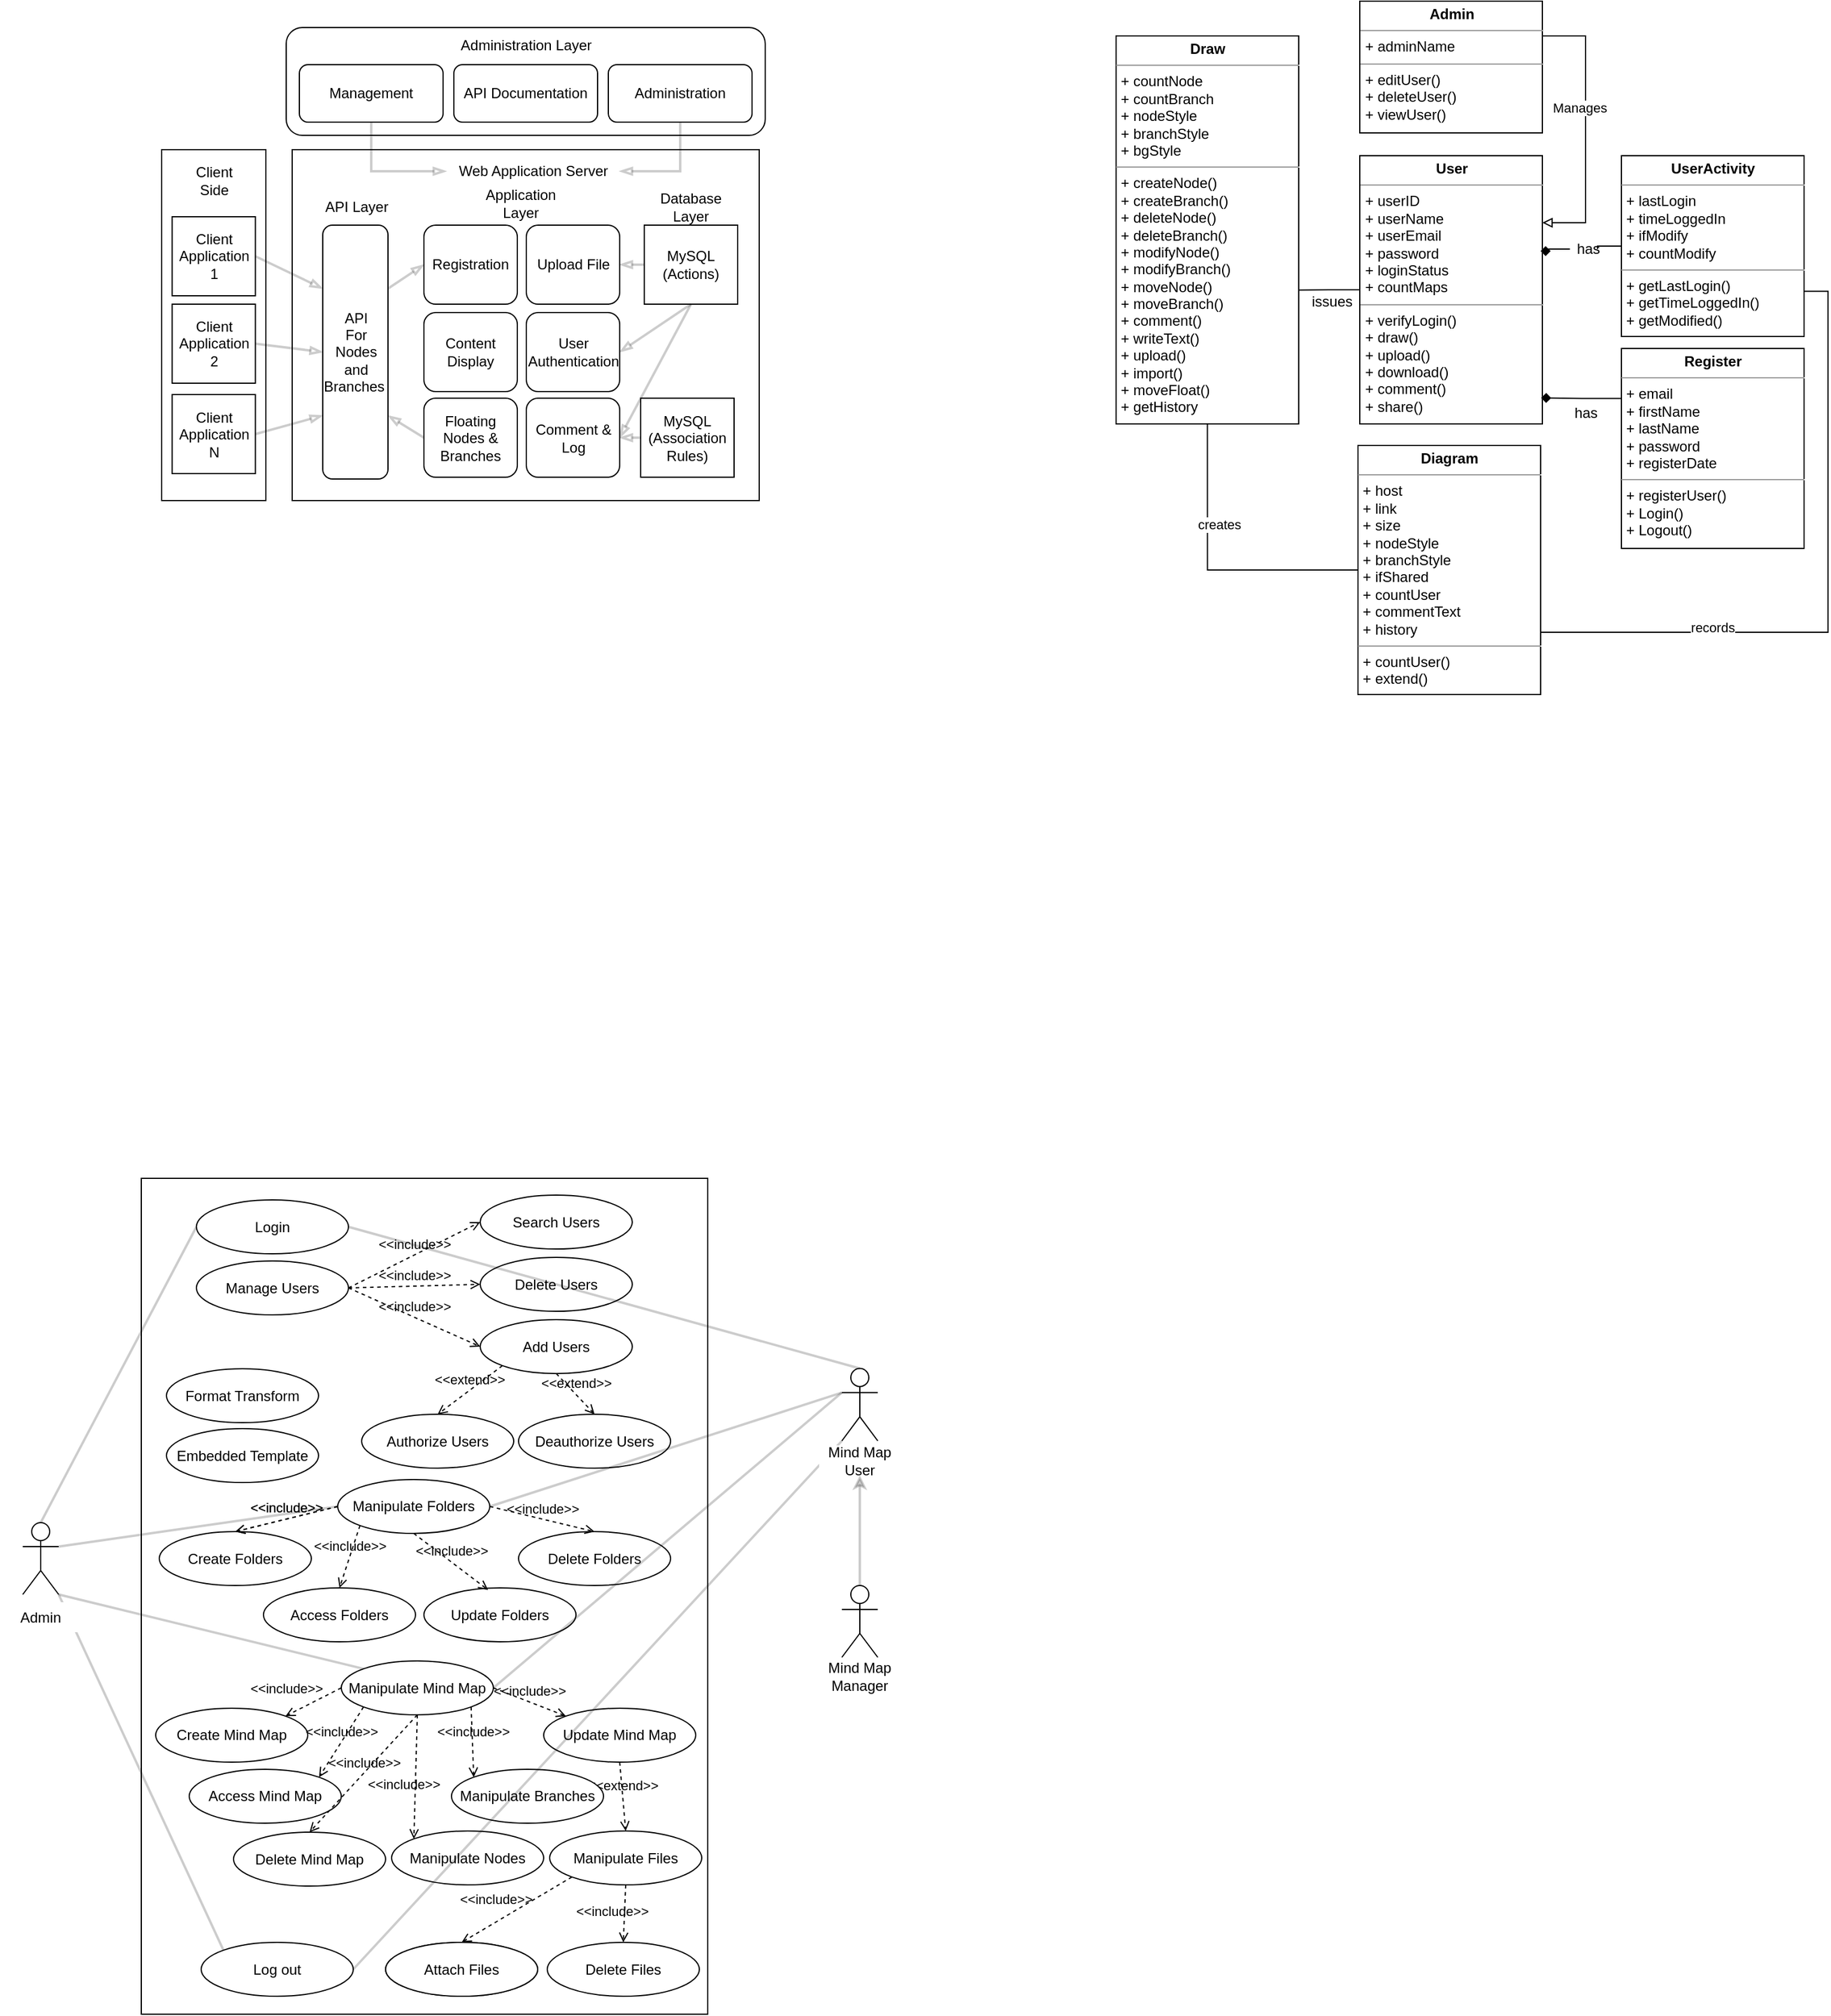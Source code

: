 <mxfile version="17.5.0" type="github"><diagram id="8CRPlhkvrAZ520oBxh4C" name="CSC4001Project"><mxGraphModel dx="5938" dy="1637" grid="0" gridSize="10" guides="1" tooltips="1" connect="1" arrows="1" fold="1" page="1" pageScale="1" pageWidth="850" pageHeight="1100" math="0" shadow="0"><root><mxCell id="0"/><mxCell id="1" parent="0"/><mxCell id="V3cPVhSnnp--JwQB0Sp9-1" value="" style="rounded=0;whiteSpace=wrap;html=1;" parent="1" vertex="1"><mxGeometry x="-4928" y="180" width="473" height="698" as="geometry"/></mxCell><mxCell id="V3cPVhSnnp--JwQB0Sp9-2" value="Actor" style="shape=umlActor;verticalLabelPosition=bottom;verticalAlign=top;html=1;" parent="1" vertex="1"><mxGeometry x="-5027" y="467.5" width="30" height="60" as="geometry"/></mxCell><mxCell id="V3cPVhSnnp--JwQB0Sp9-3" value="&amp;lt;&amp;lt;include&amp;gt;&amp;gt;" style="html=1;verticalAlign=bottom;labelBackgroundColor=none;endArrow=open;endFill=0;dashed=1;rounded=0;entryX=0;entryY=0;entryDx=0;entryDy=0;exitX=1;exitY=0.5;exitDx=0;exitDy=0;" parent="1" source="V3cPVhSnnp--JwQB0Sp9-21" target="V3cPVhSnnp--JwQB0Sp9-26" edge="1"><mxGeometry width="160" relative="1" as="geometry"><mxPoint x="-4634" y="611" as="sourcePoint"/><mxPoint x="-4548" y="611" as="targetPoint"/></mxGeometry></mxCell><mxCell id="V3cPVhSnnp--JwQB0Sp9-4" value="&amp;lt;&amp;lt;extend&amp;gt;&amp;gt;" style="html=1;verticalAlign=bottom;labelBackgroundColor=none;endArrow=open;endFill=0;dashed=1;rounded=0;exitX=0.5;exitY=1;exitDx=0;exitDy=0;entryX=0.5;entryY=0;entryDx=0;entryDy=0;" parent="1" source="V3cPVhSnnp--JwQB0Sp9-26" target="V3cPVhSnnp--JwQB0Sp9-28" edge="1"><mxGeometry width="160" relative="1" as="geometry"><mxPoint x="-4794" y="946" as="sourcePoint"/><mxPoint x="-4634" y="946" as="targetPoint"/></mxGeometry></mxCell><mxCell id="V3cPVhSnnp--JwQB0Sp9-5" value="Actor" style="shape=umlActor;verticalLabelPosition=bottom;verticalAlign=top;html=1;" parent="1" vertex="1"><mxGeometry x="-4343" y="338.75" width="30" height="60.5" as="geometry"/></mxCell><mxCell id="V3cPVhSnnp--JwQB0Sp9-6" value="Login" style="ellipse;whiteSpace=wrap;html=1;" parent="1" vertex="1"><mxGeometry x="-4882" y="198" width="127" height="45" as="geometry"/></mxCell><mxCell id="V3cPVhSnnp--JwQB0Sp9-7" value="Manage Users" style="ellipse;whiteSpace=wrap;html=1;" parent="1" vertex="1"><mxGeometry x="-4882" y="249" width="127" height="45" as="geometry"/></mxCell><mxCell id="V3cPVhSnnp--JwQB0Sp9-8" value="Add Users" style="ellipse;whiteSpace=wrap;html=1;" parent="1" vertex="1"><mxGeometry x="-4645" y="298" width="127" height="45" as="geometry"/></mxCell><mxCell id="V3cPVhSnnp--JwQB0Sp9-9" value="Delete Users" style="ellipse;whiteSpace=wrap;html=1;" parent="1" vertex="1"><mxGeometry x="-4645" y="246" width="127" height="45" as="geometry"/></mxCell><mxCell id="V3cPVhSnnp--JwQB0Sp9-10" value="Search Users" style="ellipse;whiteSpace=wrap;html=1;" parent="1" vertex="1"><mxGeometry x="-4645" y="194" width="127" height="45" as="geometry"/></mxCell><mxCell id="V3cPVhSnnp--JwQB0Sp9-11" value="Manipulate Folders" style="ellipse;whiteSpace=wrap;html=1;" parent="1" vertex="1"><mxGeometry x="-4764" y="431.5" width="127" height="45" as="geometry"/></mxCell><mxCell id="V3cPVhSnnp--JwQB0Sp9-12" value="Create Mind Map" style="ellipse;whiteSpace=wrap;html=1;" parent="1" vertex="1"><mxGeometry x="-4916" y="622.5" width="127" height="45" as="geometry"/></mxCell><mxCell id="V3cPVhSnnp--JwQB0Sp9-13" value="Log out" style="ellipse;whiteSpace=wrap;html=1;" parent="1" vertex="1"><mxGeometry x="-4878" y="818" width="127" height="45" as="geometry"/></mxCell><mxCell id="V3cPVhSnnp--JwQB0Sp9-14" value="Create Folders" style="ellipse;whiteSpace=wrap;html=1;" parent="1" vertex="1"><mxGeometry x="-4913" y="475" width="127" height="45" as="geometry"/></mxCell><mxCell id="V3cPVhSnnp--JwQB0Sp9-15" value="Access Folders" style="ellipse;whiteSpace=wrap;html=1;" parent="1" vertex="1"><mxGeometry x="-4826" y="522" width="127" height="45" as="geometry"/></mxCell><mxCell id="V3cPVhSnnp--JwQB0Sp9-16" value="Update Folders" style="ellipse;whiteSpace=wrap;html=1;" parent="1" vertex="1"><mxGeometry x="-4692" y="522" width="127" height="45" as="geometry"/></mxCell><mxCell id="V3cPVhSnnp--JwQB0Sp9-17" value="Delete Folders" style="ellipse;whiteSpace=wrap;html=1;" parent="1" vertex="1"><mxGeometry x="-4613" y="475" width="127" height="45" as="geometry"/></mxCell><mxCell id="V3cPVhSnnp--JwQB0Sp9-18" value="Authorize Users" style="ellipse;whiteSpace=wrap;html=1;" parent="1" vertex="1"><mxGeometry x="-4744" y="377" width="127" height="45" as="geometry"/></mxCell><mxCell id="V3cPVhSnnp--JwQB0Sp9-19" value="Deauthorize Users" style="ellipse;whiteSpace=wrap;html=1;" parent="1" vertex="1"><mxGeometry x="-4613" y="377" width="127" height="45" as="geometry"/></mxCell><mxCell id="V3cPVhSnnp--JwQB0Sp9-20" value="Format Transform" style="ellipse;whiteSpace=wrap;html=1;" parent="1" vertex="1"><mxGeometry x="-4907" y="339" width="127" height="45" as="geometry"/></mxCell><mxCell id="V3cPVhSnnp--JwQB0Sp9-21" value="Manipulate Mind Map" style="ellipse;whiteSpace=wrap;html=1;" parent="1" vertex="1"><mxGeometry x="-4761" y="583" width="127" height="45" as="geometry"/></mxCell><mxCell id="V3cPVhSnnp--JwQB0Sp9-22" value="Access Mind Map" style="ellipse;whiteSpace=wrap;html=1;" parent="1" vertex="1"><mxGeometry x="-4888" y="673.5" width="127" height="45" as="geometry"/></mxCell><mxCell id="V3cPVhSnnp--JwQB0Sp9-23" value="Delete Mind Map" style="ellipse;whiteSpace=wrap;html=1;" parent="1" vertex="1"><mxGeometry x="-4851" y="726" width="127" height="45" as="geometry"/></mxCell><mxCell id="V3cPVhSnnp--JwQB0Sp9-24" value="Manipulate Nodes" style="ellipse;whiteSpace=wrap;html=1;" parent="1" vertex="1"><mxGeometry x="-4719" y="725" width="127" height="45" as="geometry"/></mxCell><mxCell id="V3cPVhSnnp--JwQB0Sp9-25" value="Manipulate Branches" style="ellipse;whiteSpace=wrap;html=1;" parent="1" vertex="1"><mxGeometry x="-4669" y="673.5" width="127" height="45" as="geometry"/></mxCell><mxCell id="V3cPVhSnnp--JwQB0Sp9-26" value="Update Mind Map" style="ellipse;whiteSpace=wrap;html=1;" parent="1" vertex="1"><mxGeometry x="-4592" y="622.5" width="127" height="45" as="geometry"/></mxCell><mxCell id="V3cPVhSnnp--JwQB0Sp9-27" value="Log out" style="ellipse;whiteSpace=wrap;html=1;" parent="1" vertex="1"><mxGeometry x="-4724" y="818" width="127" height="45" as="geometry"/></mxCell><mxCell id="V3cPVhSnnp--JwQB0Sp9-28" value="Manipulate Files" style="ellipse;whiteSpace=wrap;html=1;" parent="1" vertex="1"><mxGeometry x="-4587" y="725" width="127" height="45" as="geometry"/></mxCell><mxCell id="V3cPVhSnnp--JwQB0Sp9-29" value="Attach Files" style="ellipse;whiteSpace=wrap;html=1;" parent="1" vertex="1"><mxGeometry x="-4724" y="818" width="127" height="45" as="geometry"/></mxCell><mxCell id="V3cPVhSnnp--JwQB0Sp9-30" value="Delete Files" style="ellipse;whiteSpace=wrap;html=1;" parent="1" vertex="1"><mxGeometry x="-4589" y="818" width="127" height="45" as="geometry"/></mxCell><mxCell id="V3cPVhSnnp--JwQB0Sp9-31" style="edgeStyle=orthogonalEdgeStyle;rounded=0;orthogonalLoop=1;jettySize=auto;html=1;exitX=0.5;exitY=0;exitDx=0;exitDy=0;exitPerimeter=0;entryX=0.5;entryY=1;entryDx=0;entryDy=0;shadow=0;strokeWidth=2;opacity=20;" parent="1" source="V3cPVhSnnp--JwQB0Sp9-32" target="V3cPVhSnnp--JwQB0Sp9-60" edge="1"><mxGeometry relative="1" as="geometry"/></mxCell><mxCell id="V3cPVhSnnp--JwQB0Sp9-32" value="Actor" style="shape=umlActor;verticalLabelPosition=bottom;verticalAlign=top;html=1;" parent="1" vertex="1"><mxGeometry x="-4343" y="520" width="30" height="60" as="geometry"/></mxCell><mxCell id="V3cPVhSnnp--JwQB0Sp9-33" value="&amp;lt;&amp;lt;include&amp;gt;&amp;gt;" style="html=1;verticalAlign=bottom;labelBackgroundColor=none;endArrow=open;endFill=0;dashed=1;rounded=0;exitX=0;exitY=0.5;exitDx=0;exitDy=0;entryX=1;entryY=0;entryDx=0;entryDy=0;" parent="1" source="V3cPVhSnnp--JwQB0Sp9-21" target="V3cPVhSnnp--JwQB0Sp9-12" edge="1"><mxGeometry x="0.742" y="-13" width="160" relative="1" as="geometry"><mxPoint x="-4874" y="796" as="sourcePoint"/><mxPoint x="-4714" y="796" as="targetPoint"/><mxPoint y="1" as="offset"/></mxGeometry></mxCell><mxCell id="V3cPVhSnnp--JwQB0Sp9-34" value="&amp;lt;&amp;lt;include&amp;gt;&amp;gt;" style="html=1;verticalAlign=bottom;labelBackgroundColor=none;endArrow=open;endFill=0;dashed=1;rounded=0;exitX=0;exitY=1;exitDx=0;exitDy=0;entryX=1;entryY=0;entryDx=0;entryDy=0;" parent="1" source="V3cPVhSnnp--JwQB0Sp9-21" target="V3cPVhSnnp--JwQB0Sp9-22" edge="1"><mxGeometry width="160" relative="1" as="geometry"><mxPoint x="-4751" y="615.5" as="sourcePoint"/><mxPoint x="-4796.74" y="639.4" as="targetPoint"/></mxGeometry></mxCell><mxCell id="V3cPVhSnnp--JwQB0Sp9-35" value="&amp;lt;&amp;lt;include&amp;gt;&amp;gt;" style="html=1;verticalAlign=bottom;labelBackgroundColor=none;endArrow=open;endFill=0;dashed=1;rounded=0;exitX=0.5;exitY=1;exitDx=0;exitDy=0;entryX=0.5;entryY=0;entryDx=0;entryDy=0;" parent="1" source="V3cPVhSnnp--JwQB0Sp9-21" target="V3cPVhSnnp--JwQB0Sp9-23" edge="1"><mxGeometry width="160" relative="1" as="geometry"><mxPoint x="-4733.26" y="631.1" as="sourcePoint"/><mxPoint x="-4768.74" y="690.4" as="targetPoint"/></mxGeometry></mxCell><mxCell id="V3cPVhSnnp--JwQB0Sp9-36" value="&amp;lt;&amp;lt;include&amp;gt;&amp;gt;" style="html=1;verticalAlign=bottom;labelBackgroundColor=none;endArrow=open;endFill=0;dashed=1;rounded=0;exitX=0.5;exitY=1;exitDx=0;exitDy=0;entryX=0;entryY=0;entryDx=0;entryDy=0;" parent="1" source="V3cPVhSnnp--JwQB0Sp9-21" target="V3cPVhSnnp--JwQB0Sp9-24" edge="1"><mxGeometry x="0.278" y="-10" width="160" relative="1" as="geometry"><mxPoint x="-4687.5" y="638" as="sourcePoint"/><mxPoint x="-4777.5" y="736" as="targetPoint"/><mxPoint y="1" as="offset"/></mxGeometry></mxCell><mxCell id="V3cPVhSnnp--JwQB0Sp9-37" value="&amp;lt;&amp;lt;include&amp;gt;&amp;gt;" style="html=1;verticalAlign=bottom;labelBackgroundColor=none;endArrow=open;endFill=0;dashed=1;rounded=0;exitX=1;exitY=1;exitDx=0;exitDy=0;entryX=0;entryY=0;entryDx=0;entryDy=0;" parent="1" source="V3cPVhSnnp--JwQB0Sp9-21" target="V3cPVhSnnp--JwQB0Sp9-25" edge="1"><mxGeometry width="160" relative="1" as="geometry"><mxPoint x="-4687.5" y="638" as="sourcePoint"/><mxPoint x="-4691.26" y="741.9" as="targetPoint"/></mxGeometry></mxCell><mxCell id="V3cPVhSnnp--JwQB0Sp9-38" value="&amp;lt;&amp;lt;include&amp;gt;&amp;gt;" style="html=1;verticalAlign=bottom;labelBackgroundColor=none;endArrow=open;endFill=0;dashed=1;rounded=0;exitX=0;exitY=1;exitDx=0;exitDy=0;entryX=0.5;entryY=0;entryDx=0;entryDy=0;" parent="1" source="V3cPVhSnnp--JwQB0Sp9-28" target="V3cPVhSnnp--JwQB0Sp9-29" edge="1"><mxGeometry x="0.278" y="-10" width="160" relative="1" as="geometry"><mxPoint x="-4687.5" y="638" as="sourcePoint"/><mxPoint x="-4691.26" y="741.9" as="targetPoint"/><mxPoint y="1" as="offset"/></mxGeometry></mxCell><mxCell id="V3cPVhSnnp--JwQB0Sp9-39" value="&amp;lt;&amp;lt;include&amp;gt;&amp;gt;" style="html=1;verticalAlign=bottom;labelBackgroundColor=none;endArrow=open;endFill=0;dashed=1;rounded=0;exitX=0.5;exitY=1;exitDx=0;exitDy=0;entryX=0.5;entryY=0;entryDx=0;entryDy=0;" parent="1" source="V3cPVhSnnp--JwQB0Sp9-28" target="V3cPVhSnnp--JwQB0Sp9-30" edge="1"><mxGeometry x="0.278" y="-10" width="160" relative="1" as="geometry"><mxPoint x="-4559.26" y="773.1" as="sourcePoint"/><mxPoint x="-4650.5" y="828" as="targetPoint"/><mxPoint y="1" as="offset"/></mxGeometry></mxCell><mxCell id="V3cPVhSnnp--JwQB0Sp9-40" value="&amp;lt;&amp;lt;include&amp;gt;&amp;gt;" style="html=1;verticalAlign=bottom;labelBackgroundColor=none;endArrow=open;endFill=0;dashed=1;rounded=0;exitX=1;exitY=0.5;exitDx=0;exitDy=0;entryX=0;entryY=0.5;entryDx=0;entryDy=0;" parent="1" source="V3cPVhSnnp--JwQB0Sp9-7" target="V3cPVhSnnp--JwQB0Sp9-10" edge="1"><mxGeometry width="160" relative="1" as="geometry"><mxPoint x="-4733.26" y="631.1" as="sourcePoint"/><mxPoint x="-4768.74" y="690.4" as="targetPoint"/></mxGeometry></mxCell><mxCell id="V3cPVhSnnp--JwQB0Sp9-41" value="&amp;lt;&amp;lt;include&amp;gt;&amp;gt;" style="html=1;verticalAlign=bottom;labelBackgroundColor=none;endArrow=open;endFill=0;dashed=1;rounded=0;exitX=1;exitY=0.5;exitDx=0;exitDy=0;entryX=0;entryY=0.5;entryDx=0;entryDy=0;" parent="1" source="V3cPVhSnnp--JwQB0Sp9-7" target="V3cPVhSnnp--JwQB0Sp9-9" edge="1"><mxGeometry width="160" relative="1" as="geometry"><mxPoint x="-4745.0" y="281.5" as="sourcePoint"/><mxPoint x="-4665.0" y="226.5" as="targetPoint"/></mxGeometry></mxCell><mxCell id="V3cPVhSnnp--JwQB0Sp9-42" value="&amp;lt;&amp;lt;include&amp;gt;&amp;gt;" style="html=1;verticalAlign=bottom;labelBackgroundColor=none;endArrow=open;endFill=0;dashed=1;rounded=0;exitX=1;exitY=0.5;exitDx=0;exitDy=0;entryX=0;entryY=0.5;entryDx=0;entryDy=0;" parent="1" source="V3cPVhSnnp--JwQB0Sp9-7" target="V3cPVhSnnp--JwQB0Sp9-8" edge="1"><mxGeometry width="160" relative="1" as="geometry"><mxPoint x="-4745.0" y="281.5" as="sourcePoint"/><mxPoint x="-4665.0" y="278.5" as="targetPoint"/></mxGeometry></mxCell><mxCell id="V3cPVhSnnp--JwQB0Sp9-43" value="Embedded Template" style="ellipse;whiteSpace=wrap;html=1;" parent="1" vertex="1"><mxGeometry x="-4907" y="389" width="127" height="45" as="geometry"/></mxCell><mxCell id="V3cPVhSnnp--JwQB0Sp9-44" value="&amp;lt;&amp;lt;extend&amp;gt;&amp;gt;" style="html=1;verticalAlign=bottom;labelBackgroundColor=none;endArrow=open;endFill=0;dashed=1;rounded=0;exitX=0;exitY=1;exitDx=0;exitDy=0;entryX=0.5;entryY=0;entryDx=0;entryDy=0;" parent="1" source="V3cPVhSnnp--JwQB0Sp9-8" target="V3cPVhSnnp--JwQB0Sp9-18" edge="1"><mxGeometry width="160" relative="1" as="geometry"><mxPoint x="-4518.5" y="677.5" as="sourcePoint"/><mxPoint x="-4513.5" y="735" as="targetPoint"/></mxGeometry></mxCell><mxCell id="V3cPVhSnnp--JwQB0Sp9-45" value="&amp;lt;&amp;lt;extend&amp;gt;&amp;gt;" style="html=1;verticalAlign=bottom;labelBackgroundColor=none;endArrow=open;endFill=0;dashed=1;rounded=0;exitX=0.5;exitY=1;exitDx=0;exitDy=0;entryX=0.5;entryY=0;entryDx=0;entryDy=0;" parent="1" source="V3cPVhSnnp--JwQB0Sp9-8" target="V3cPVhSnnp--JwQB0Sp9-19" edge="1"><mxGeometry width="160" relative="1" as="geometry"><mxPoint x="-4617.26" y="346.1" as="sourcePoint"/><mxPoint x="-4670.5" y="387" as="targetPoint"/></mxGeometry></mxCell><mxCell id="V3cPVhSnnp--JwQB0Sp9-46" value="&amp;lt;&amp;lt;include&amp;gt;&amp;gt;" style="html=1;verticalAlign=bottom;labelBackgroundColor=none;endArrow=open;endFill=0;dashed=1;rounded=0;exitX=0;exitY=0.5;exitDx=0;exitDy=0;entryX=0.5;entryY=0;entryDx=0;entryDy=0;" parent="1" source="V3cPVhSnnp--JwQB0Sp9-11" target="V3cPVhSnnp--JwQB0Sp9-14" edge="1"><mxGeometry width="160" relative="1" as="geometry"><mxPoint x="-4745.0" y="281.5" as="sourcePoint"/><mxPoint x="-4635.0" y="330.5" as="targetPoint"/></mxGeometry></mxCell><mxCell id="V3cPVhSnnp--JwQB0Sp9-47" value="&amp;lt;&amp;lt;include&amp;gt;&amp;gt;" style="html=1;verticalAlign=bottom;labelBackgroundColor=none;endArrow=open;endFill=0;dashed=1;rounded=0;exitX=0;exitY=0.5;exitDx=0;exitDy=0;entryX=0.5;entryY=0;entryDx=0;entryDy=0;" parent="1" edge="1"><mxGeometry width="160" relative="1" as="geometry"><mxPoint x="-4764.0" y="454" as="sourcePoint"/><mxPoint x="-4849.5" y="475.0" as="targetPoint"/></mxGeometry></mxCell><mxCell id="V3cPVhSnnp--JwQB0Sp9-48" value="&amp;lt;&amp;lt;include&amp;gt;&amp;gt;" style="html=1;verticalAlign=bottom;labelBackgroundColor=none;endArrow=open;endFill=0;dashed=1;rounded=0;exitX=0;exitY=1;exitDx=0;exitDy=0;entryX=0.5;entryY=0;entryDx=0;entryDy=0;" parent="1" source="V3cPVhSnnp--JwQB0Sp9-11" target="V3cPVhSnnp--JwQB0Sp9-15" edge="1"><mxGeometry width="160" relative="1" as="geometry"><mxPoint x="-4754.0" y="464" as="sourcePoint"/><mxPoint x="-4839.5" y="485.0" as="targetPoint"/></mxGeometry></mxCell><mxCell id="V3cPVhSnnp--JwQB0Sp9-49" value="&amp;lt;&amp;lt;include&amp;gt;&amp;gt;" style="html=1;verticalAlign=bottom;labelBackgroundColor=none;endArrow=open;endFill=0;dashed=1;rounded=0;exitX=0.5;exitY=1;exitDx=0;exitDy=0;entryX=0.422;entryY=0.038;entryDx=0;entryDy=0;entryPerimeter=0;" parent="1" source="V3cPVhSnnp--JwQB0Sp9-11" target="V3cPVhSnnp--JwQB0Sp9-16" edge="1"><mxGeometry width="160" relative="1" as="geometry"><mxPoint x="-4736.26" y="479.6" as="sourcePoint"/><mxPoint x="-4752.5" y="532" as="targetPoint"/></mxGeometry></mxCell><mxCell id="V3cPVhSnnp--JwQB0Sp9-50" value="&amp;lt;&amp;lt;include&amp;gt;&amp;gt;" style="html=1;verticalAlign=bottom;labelBackgroundColor=none;endArrow=open;endFill=0;dashed=1;rounded=0;exitX=1;exitY=0.5;exitDx=0;exitDy=0;entryX=0.5;entryY=0;entryDx=0;entryDy=0;" parent="1" source="V3cPVhSnnp--JwQB0Sp9-11" target="V3cPVhSnnp--JwQB0Sp9-17" edge="1"><mxGeometry width="160" relative="1" as="geometry"><mxPoint x="-4690.5" y="486.5" as="sourcePoint"/><mxPoint x="-4628.406" y="533.71" as="targetPoint"/></mxGeometry></mxCell><mxCell id="V3cPVhSnnp--JwQB0Sp9-51" value="" style="endArrow=none;html=1;rounded=0;exitX=0.5;exitY=0;exitDx=0;exitDy=0;exitPerimeter=0;entryX=0;entryY=0.5;entryDx=0;entryDy=0;shadow=0;strokeWidth=2;textOpacity=50;opacity=20;" parent="1" source="V3cPVhSnnp--JwQB0Sp9-2" target="V3cPVhSnnp--JwQB0Sp9-6" edge="1"><mxGeometry width="50" height="50" relative="1" as="geometry"><mxPoint x="-5020" y="419" as="sourcePoint"/><mxPoint x="-4970" y="369" as="targetPoint"/></mxGeometry></mxCell><mxCell id="V3cPVhSnnp--JwQB0Sp9-52" value="" style="endArrow=none;html=1;rounded=0;exitX=1;exitY=0.333;exitDx=0;exitDy=0;exitPerimeter=0;entryX=0;entryY=0.5;entryDx=0;entryDy=0;shadow=0;strokeWidth=2;textOpacity=50;opacity=20;" parent="1" source="V3cPVhSnnp--JwQB0Sp9-2" target="V3cPVhSnnp--JwQB0Sp9-11" edge="1"><mxGeometry width="50" height="50" relative="1" as="geometry"><mxPoint x="-4992" y="477.5" as="sourcePoint"/><mxPoint x="-4872.0" y="230.5" as="targetPoint"/></mxGeometry></mxCell><mxCell id="V3cPVhSnnp--JwQB0Sp9-53" value="" style="endArrow=none;html=1;rounded=0;exitX=1;exitY=1;exitDx=0;exitDy=0;exitPerimeter=0;entryX=0;entryY=0;entryDx=0;entryDy=0;shadow=0;strokeWidth=2;textOpacity=50;opacity=20;" parent="1" source="V3cPVhSnnp--JwQB0Sp9-2" target="V3cPVhSnnp--JwQB0Sp9-21" edge="1"><mxGeometry width="50" height="50" relative="1" as="geometry"><mxPoint x="-4977" y="497.5" as="sourcePoint"/><mxPoint x="-4754.0" y="464" as="targetPoint"/></mxGeometry></mxCell><mxCell id="V3cPVhSnnp--JwQB0Sp9-54" value="" style="endArrow=none;html=1;rounded=0;exitX=1;exitY=1;exitDx=0;exitDy=0;exitPerimeter=0;entryX=0;entryY=0;entryDx=0;entryDy=0;shadow=0;strokeWidth=2;textOpacity=50;opacity=20;" parent="1" source="V3cPVhSnnp--JwQB0Sp9-2" target="V3cPVhSnnp--JwQB0Sp9-13" edge="1"><mxGeometry width="50" height="50" relative="1" as="geometry"><mxPoint x="-4977" y="537.5" as="sourcePoint"/><mxPoint x="-4733.26" y="599.9" as="targetPoint"/></mxGeometry></mxCell><mxCell id="V3cPVhSnnp--JwQB0Sp9-55" value="" style="endArrow=none;html=1;rounded=0;exitX=1;exitY=0.5;exitDx=0;exitDy=0;entryX=0;entryY=1;entryDx=0;entryDy=0;shadow=0;strokeWidth=2;textOpacity=50;opacity=20;entryPerimeter=0;" parent="1" source="V3cPVhSnnp--JwQB0Sp9-13" target="V3cPVhSnnp--JwQB0Sp9-5" edge="1"><mxGeometry width="50" height="50" relative="1" as="geometry"><mxPoint x="-4977" y="497.5" as="sourcePoint"/><mxPoint x="-4754.0" y="464" as="targetPoint"/></mxGeometry></mxCell><mxCell id="V3cPVhSnnp--JwQB0Sp9-56" value="" style="endArrow=none;html=1;rounded=0;exitX=1;exitY=0.5;exitDx=0;exitDy=0;entryX=0.5;entryY=0;entryDx=0;entryDy=0;shadow=0;strokeWidth=2;textOpacity=50;opacity=20;entryPerimeter=0;" parent="1" source="V3cPVhSnnp--JwQB0Sp9-6" target="V3cPVhSnnp--JwQB0Sp9-5" edge="1"><mxGeometry width="50" height="50" relative="1" as="geometry"><mxPoint x="-4992" y="477.5" as="sourcePoint"/><mxPoint x="-4872.0" y="230.5" as="targetPoint"/></mxGeometry></mxCell><mxCell id="V3cPVhSnnp--JwQB0Sp9-57" value="" style="endArrow=none;html=1;rounded=0;exitX=0;exitY=0.333;exitDx=0;exitDy=0;exitPerimeter=0;entryX=1;entryY=0.5;entryDx=0;entryDy=0;shadow=0;strokeWidth=2;textOpacity=50;opacity=20;" parent="1" source="V3cPVhSnnp--JwQB0Sp9-5" target="V3cPVhSnnp--JwQB0Sp9-11" edge="1"><mxGeometry width="50" height="50" relative="1" as="geometry"><mxPoint x="-4977" y="497.5" as="sourcePoint"/><mxPoint x="-4754.0" y="464" as="targetPoint"/></mxGeometry></mxCell><mxCell id="V3cPVhSnnp--JwQB0Sp9-58" value="" style="endArrow=none;html=1;rounded=0;exitX=0;exitY=0.333;exitDx=0;exitDy=0;exitPerimeter=0;entryX=1;entryY=0.5;entryDx=0;entryDy=0;shadow=0;strokeWidth=2;textOpacity=50;opacity=20;" parent="1" source="V3cPVhSnnp--JwQB0Sp9-5" target="V3cPVhSnnp--JwQB0Sp9-21" edge="1"><mxGeometry width="50" height="50" relative="1" as="geometry"><mxPoint x="-4348" y="373.667" as="sourcePoint"/><mxPoint x="-4627.0" y="464" as="targetPoint"/></mxGeometry></mxCell><mxCell id="V3cPVhSnnp--JwQB0Sp9-59" value="Mind Map Manager" style="rounded=0;whiteSpace=wrap;html=1;strokeColor=none;" parent="1" vertex="1"><mxGeometry x="-4362" y="583" width="68" height="25" as="geometry"/></mxCell><mxCell id="V3cPVhSnnp--JwQB0Sp9-60" value="Mind Map User" style="rounded=0;whiteSpace=wrap;html=1;strokeColor=none;" parent="1" vertex="1"><mxGeometry x="-4362" y="403" width="68" height="25" as="geometry"/></mxCell><mxCell id="V3cPVhSnnp--JwQB0Sp9-61" value="Admin" style="rounded=0;whiteSpace=wrap;html=1;strokeColor=none;" parent="1" vertex="1"><mxGeometry x="-5046" y="534" width="68" height="25" as="geometry"/></mxCell><mxCell id="d1NOQ1Tx7TnRLePkJNtO-1" value="" style="rounded=0;whiteSpace=wrap;html=1;" parent="1" vertex="1"><mxGeometry x="-4802" y="-679" width="390" height="293" as="geometry"/></mxCell><mxCell id="d1NOQ1Tx7TnRLePkJNtO-2" value="" style="rounded=1;whiteSpace=wrap;html=1;" parent="1" vertex="1"><mxGeometry x="-4807" y="-781" width="400" height="90" as="geometry"/></mxCell><mxCell id="d1NOQ1Tx7TnRLePkJNtO-3" style="edgeStyle=orthogonalEdgeStyle;rounded=0;orthogonalLoop=1;jettySize=auto;html=1;exitX=0.5;exitY=1;exitDx=0;exitDy=0;entryX=0;entryY=0.5;entryDx=0;entryDy=0;shadow=0;endArrow=blockThin;endFill=0;strokeWidth=2;opacity=20;" parent="1" source="d1NOQ1Tx7TnRLePkJNtO-4" target="d1NOQ1Tx7TnRLePkJNtO-9" edge="1"><mxGeometry relative="1" as="geometry"/></mxCell><mxCell id="d1NOQ1Tx7TnRLePkJNtO-4" value="Management" style="rounded=1;whiteSpace=wrap;html=1;" parent="1" vertex="1"><mxGeometry x="-4796" y="-750" width="120" height="48" as="geometry"/></mxCell><mxCell id="d1NOQ1Tx7TnRLePkJNtO-5" value="API Documentation" style="rounded=1;whiteSpace=wrap;html=1;" parent="1" vertex="1"><mxGeometry x="-4667" y="-750" width="120" height="48" as="geometry"/></mxCell><mxCell id="d1NOQ1Tx7TnRLePkJNtO-6" style="edgeStyle=orthogonalEdgeStyle;rounded=0;orthogonalLoop=1;jettySize=auto;html=1;exitX=0.5;exitY=1;exitDx=0;exitDy=0;entryX=1;entryY=0.5;entryDx=0;entryDy=0;shadow=0;endArrow=blockThin;endFill=0;strokeWidth=2;opacity=20;" parent="1" source="d1NOQ1Tx7TnRLePkJNtO-7" target="d1NOQ1Tx7TnRLePkJNtO-9" edge="1"><mxGeometry relative="1" as="geometry"/></mxCell><mxCell id="d1NOQ1Tx7TnRLePkJNtO-7" value="Administration" style="rounded=1;whiteSpace=wrap;html=1;" parent="1" vertex="1"><mxGeometry x="-4538" y="-750" width="120" height="48" as="geometry"/></mxCell><mxCell id="d1NOQ1Tx7TnRLePkJNtO-8" value="Administration Layer" style="text;html=1;strokeColor=none;fillColor=none;align=center;verticalAlign=middle;whiteSpace=wrap;rounded=0;" parent="1" vertex="1"><mxGeometry x="-4679.5" y="-781" width="145" height="30" as="geometry"/></mxCell><mxCell id="d1NOQ1Tx7TnRLePkJNtO-9" value="Web Application Server" style="text;html=1;strokeColor=none;fillColor=none;align=center;verticalAlign=middle;whiteSpace=wrap;rounded=0;" parent="1" vertex="1"><mxGeometry x="-4673.5" y="-676" width="145" height="30" as="geometry"/></mxCell><mxCell id="d1NOQ1Tx7TnRLePkJNtO-10" value="API Layer" style="text;html=1;strokeColor=none;fillColor=none;align=center;verticalAlign=middle;whiteSpace=wrap;rounded=0;" parent="1" vertex="1"><mxGeometry x="-4778" y="-646" width="60" height="30" as="geometry"/></mxCell><mxCell id="d1NOQ1Tx7TnRLePkJNtO-11" value="API&lt;br&gt;For&lt;br&gt;Nodes&lt;br&gt;and&lt;br&gt;Branches&amp;nbsp;" style="rounded=1;whiteSpace=wrap;html=1;" parent="1" vertex="1"><mxGeometry x="-4776.5" y="-616" width="54.5" height="212" as="geometry"/></mxCell><mxCell id="d1NOQ1Tx7TnRLePkJNtO-12" value="Application Layer" style="text;html=1;strokeColor=none;fillColor=none;align=center;verticalAlign=middle;whiteSpace=wrap;rounded=0;" parent="1" vertex="1"><mxGeometry x="-4641" y="-649" width="60" height="30" as="geometry"/></mxCell><mxCell id="d1NOQ1Tx7TnRLePkJNtO-13" value="Registration" style="rounded=1;whiteSpace=wrap;html=1;" parent="1" vertex="1"><mxGeometry x="-4692" y="-616" width="78" height="66" as="geometry"/></mxCell><mxCell id="d1NOQ1Tx7TnRLePkJNtO-14" value="Upload File" style="rounded=1;whiteSpace=wrap;html=1;" parent="1" vertex="1"><mxGeometry x="-4606.5" y="-616" width="78" height="66" as="geometry"/></mxCell><mxCell id="d1NOQ1Tx7TnRLePkJNtO-15" value="Database Layer" style="text;html=1;strokeColor=none;fillColor=none;align=center;verticalAlign=middle;whiteSpace=wrap;rounded=0;" parent="1" vertex="1"><mxGeometry x="-4499" y="-646" width="60" height="30" as="geometry"/></mxCell><mxCell id="d1NOQ1Tx7TnRLePkJNtO-16" style="edgeStyle=orthogonalEdgeStyle;rounded=0;orthogonalLoop=1;jettySize=auto;html=1;exitX=0;exitY=0.5;exitDx=0;exitDy=0;entryX=1;entryY=0.5;entryDx=0;entryDy=0;shadow=0;endArrow=blockThin;endFill=0;strokeWidth=2;opacity=20;" parent="1" source="d1NOQ1Tx7TnRLePkJNtO-17" target="d1NOQ1Tx7TnRLePkJNtO-14" edge="1"><mxGeometry relative="1" as="geometry"/></mxCell><mxCell id="d1NOQ1Tx7TnRLePkJNtO-17" value="MySQL&lt;br&gt;(Actions)" style="rounded=0;whiteSpace=wrap;html=1;gradientColor=none;" parent="1" vertex="1"><mxGeometry x="-4508" y="-616" width="78" height="66" as="geometry"/></mxCell><mxCell id="d1NOQ1Tx7TnRLePkJNtO-18" style="edgeStyle=orthogonalEdgeStyle;rounded=0;orthogonalLoop=1;jettySize=auto;html=1;exitX=0;exitY=0.5;exitDx=0;exitDy=0;entryX=1;entryY=0.5;entryDx=0;entryDy=0;shadow=0;endArrow=blockThin;endFill=0;strokeWidth=2;opacity=20;" parent="1" source="d1NOQ1Tx7TnRLePkJNtO-19" target="d1NOQ1Tx7TnRLePkJNtO-23" edge="1"><mxGeometry relative="1" as="geometry"/></mxCell><mxCell id="d1NOQ1Tx7TnRLePkJNtO-19" value="MySQL&lt;br&gt;(Association&lt;br&gt;Rules)" style="rounded=0;whiteSpace=wrap;html=1;" parent="1" vertex="1"><mxGeometry x="-4511" y="-471.5" width="78" height="66" as="geometry"/></mxCell><mxCell id="d1NOQ1Tx7TnRLePkJNtO-20" value="Content Display" style="rounded=1;whiteSpace=wrap;html=1;" parent="1" vertex="1"><mxGeometry x="-4692" y="-543" width="78" height="66" as="geometry"/></mxCell><mxCell id="d1NOQ1Tx7TnRLePkJNtO-21" value="User Authentication" style="rounded=1;whiteSpace=wrap;html=1;" parent="1" vertex="1"><mxGeometry x="-4606.5" y="-543" width="78" height="66" as="geometry"/></mxCell><mxCell id="d1NOQ1Tx7TnRLePkJNtO-22" value="Floating&lt;br&gt;Nodes &amp;amp;&lt;br&gt;Branches" style="rounded=1;whiteSpace=wrap;html=1;" parent="1" vertex="1"><mxGeometry x="-4692" y="-471.5" width="78" height="66" as="geometry"/></mxCell><mxCell id="d1NOQ1Tx7TnRLePkJNtO-23" value="Comment &amp;amp;&lt;br&gt;Log" style="rounded=1;whiteSpace=wrap;html=1;" parent="1" vertex="1"><mxGeometry x="-4606.5" y="-471.5" width="78" height="66" as="geometry"/></mxCell><mxCell id="d1NOQ1Tx7TnRLePkJNtO-24" value="" style="rounded=0;whiteSpace=wrap;html=1;gradientColor=none;" parent="1" vertex="1"><mxGeometry x="-4911" y="-679" width="87" height="293" as="geometry"/></mxCell><mxCell id="d1NOQ1Tx7TnRLePkJNtO-25" value="Client&lt;br&gt;Side" style="text;html=1;strokeColor=none;fillColor=none;align=center;verticalAlign=middle;whiteSpace=wrap;rounded=0;" parent="1" vertex="1"><mxGeometry x="-4897.5" y="-668" width="60" height="30" as="geometry"/></mxCell><mxCell id="d1NOQ1Tx7TnRLePkJNtO-26" value="Client&lt;br&gt;Application 1" style="rounded=0;whiteSpace=wrap;html=1;gradientColor=none;" parent="1" vertex="1"><mxGeometry x="-4902.25" y="-623" width="69.5" height="66" as="geometry"/></mxCell><mxCell id="d1NOQ1Tx7TnRLePkJNtO-27" value="Client&lt;br&gt;Application 2" style="rounded=0;whiteSpace=wrap;html=1;gradientColor=none;" parent="1" vertex="1"><mxGeometry x="-4902.25" y="-550" width="69.5" height="66" as="geometry"/></mxCell><mxCell id="d1NOQ1Tx7TnRLePkJNtO-28" value="Client&lt;br&gt;Application N" style="rounded=0;whiteSpace=wrap;html=1;gradientColor=none;" parent="1" vertex="1"><mxGeometry x="-4902.25" y="-474.5" width="69.5" height="66" as="geometry"/></mxCell><mxCell id="d1NOQ1Tx7TnRLePkJNtO-29" value="" style="endArrow=blockThin;html=1;rounded=0;shadow=0;strokeWidth=2;opacity=20;entryX=1;entryY=0.5;entryDx=0;entryDy=0;exitX=0.5;exitY=1;exitDx=0;exitDy=0;endFill=0;" parent="1" source="d1NOQ1Tx7TnRLePkJNtO-17" target="d1NOQ1Tx7TnRLePkJNtO-21" edge="1"><mxGeometry width="50" height="50" relative="1" as="geometry"><mxPoint x="-4790" y="-364" as="sourcePoint"/><mxPoint x="-4740" y="-414" as="targetPoint"/></mxGeometry></mxCell><mxCell id="d1NOQ1Tx7TnRLePkJNtO-30" value="" style="endArrow=blockThin;html=1;rounded=0;shadow=0;strokeWidth=2;opacity=20;entryX=1;entryY=0.5;entryDx=0;entryDy=0;exitX=0.5;exitY=1;exitDx=0;exitDy=0;endFill=0;" parent="1" source="d1NOQ1Tx7TnRLePkJNtO-17" target="d1NOQ1Tx7TnRLePkJNtO-23" edge="1"><mxGeometry width="50" height="50" relative="1" as="geometry"><mxPoint x="-4459" y="-540" as="sourcePoint"/><mxPoint x="-4518.5" y="-500" as="targetPoint"/></mxGeometry></mxCell><mxCell id="d1NOQ1Tx7TnRLePkJNtO-31" value="" style="endArrow=blockThin;html=1;rounded=0;shadow=0;strokeWidth=2;opacity=20;entryX=0;entryY=0.5;entryDx=0;entryDy=0;exitX=1;exitY=0.25;exitDx=0;exitDy=0;endFill=0;" parent="1" source="d1NOQ1Tx7TnRLePkJNtO-11" target="d1NOQ1Tx7TnRLePkJNtO-13" edge="1"><mxGeometry width="50" height="50" relative="1" as="geometry"><mxPoint x="-4449" y="-530" as="sourcePoint"/><mxPoint x="-4508.5" y="-490" as="targetPoint"/></mxGeometry></mxCell><mxCell id="d1NOQ1Tx7TnRLePkJNtO-32" value="" style="endArrow=blockThin;html=1;rounded=0;shadow=0;strokeWidth=2;opacity=20;entryX=1;entryY=0.75;entryDx=0;entryDy=0;exitX=0;exitY=0.5;exitDx=0;exitDy=0;endFill=0;" parent="1" source="d1NOQ1Tx7TnRLePkJNtO-22" target="d1NOQ1Tx7TnRLePkJNtO-11" edge="1"><mxGeometry width="50" height="50" relative="1" as="geometry"><mxPoint x="-4439" y="-520" as="sourcePoint"/><mxPoint x="-4498.5" y="-480" as="targetPoint"/></mxGeometry></mxCell><mxCell id="d1NOQ1Tx7TnRLePkJNtO-33" value="" style="endArrow=blockThin;html=1;rounded=0;shadow=0;strokeWidth=2;opacity=20;entryX=0;entryY=0.25;entryDx=0;entryDy=0;exitX=1;exitY=0.5;exitDx=0;exitDy=0;endFill=0;" parent="1" source="d1NOQ1Tx7TnRLePkJNtO-26" target="d1NOQ1Tx7TnRLePkJNtO-11" edge="1"><mxGeometry width="50" height="50" relative="1" as="geometry"><mxPoint x="-4429" y="-510" as="sourcePoint"/><mxPoint x="-4488.5" y="-470" as="targetPoint"/></mxGeometry></mxCell><mxCell id="d1NOQ1Tx7TnRLePkJNtO-34" value="" style="endArrow=blockThin;html=1;rounded=0;shadow=0;strokeWidth=2;opacity=20;entryX=0;entryY=0.5;entryDx=0;entryDy=0;exitX=1;exitY=0.5;exitDx=0;exitDy=0;endFill=0;" parent="1" source="d1NOQ1Tx7TnRLePkJNtO-27" target="d1NOQ1Tx7TnRLePkJNtO-11" edge="1"><mxGeometry width="50" height="50" relative="1" as="geometry"><mxPoint x="-4822.75" y="-580" as="sourcePoint"/><mxPoint x="-4766.5" y="-553.0" as="targetPoint"/></mxGeometry></mxCell><mxCell id="d1NOQ1Tx7TnRLePkJNtO-35" value="" style="endArrow=blockThin;html=1;rounded=0;shadow=0;strokeWidth=2;opacity=20;entryX=0;entryY=0.75;entryDx=0;entryDy=0;exitX=1;exitY=0.5;exitDx=0;exitDy=0;endFill=0;" parent="1" source="d1NOQ1Tx7TnRLePkJNtO-28" target="d1NOQ1Tx7TnRLePkJNtO-11" edge="1"><mxGeometry width="50" height="50" relative="1" as="geometry"><mxPoint x="-4812.75" y="-570" as="sourcePoint"/><mxPoint x="-4756.5" y="-543.0" as="targetPoint"/></mxGeometry></mxCell><mxCell id="J1zAKjpW3YgSJhf_qmB--1" style="edgeStyle=orthogonalEdgeStyle;rounded=0;orthogonalLoop=1;jettySize=auto;html=1;exitX=0;exitY=0.5;exitDx=0;exitDy=0;entryX=0.99;entryY=0.655;entryDx=0;entryDy=0;entryPerimeter=0;shadow=0;endArrow=none;endFill=0;strokeWidth=1;" parent="1" source="J1zAKjpW3YgSJhf_qmB--2" target="J1zAKjpW3YgSJhf_qmB--14" edge="1"><mxGeometry relative="1" as="geometry"/></mxCell><mxCell id="J1zAKjpW3YgSJhf_qmB--2" value="&lt;p style=&quot;margin: 0px ; margin-top: 4px ; text-align: center&quot;&gt;&lt;b&gt;User&lt;/b&gt;&lt;/p&gt;&lt;hr size=&quot;1&quot;&gt;&lt;p style=&quot;margin: 0px ; margin-left: 4px&quot;&gt;+ userID&lt;/p&gt;&lt;p style=&quot;margin: 0px ; margin-left: 4px&quot;&gt;+ userName&lt;/p&gt;&lt;p style=&quot;margin: 0px ; margin-left: 4px&quot;&gt;+ userEmail&lt;/p&gt;&lt;p style=&quot;margin: 0px ; margin-left: 4px&quot;&gt;+ password&lt;/p&gt;&lt;p style=&quot;margin: 0px ; margin-left: 4px&quot;&gt;+ loginStatus&lt;/p&gt;&lt;p style=&quot;margin: 0px ; margin-left: 4px&quot;&gt;+ countMaps&lt;/p&gt;&lt;hr size=&quot;1&quot;&gt;&lt;p style=&quot;margin: 0px ; margin-left: 4px&quot;&gt;+ verifyLogin()&lt;/p&gt;&lt;p style=&quot;margin: 0px ; margin-left: 4px&quot;&gt;+ draw()&lt;/p&gt;&lt;p style=&quot;margin: 0px ; margin-left: 4px&quot;&gt;+ upload()&lt;/p&gt;&lt;p style=&quot;margin: 0px ; margin-left: 4px&quot;&gt;+ download()&lt;/p&gt;&lt;p style=&quot;margin: 0px ; margin-left: 4px&quot;&gt;+ comment()&lt;/p&gt;&lt;p style=&quot;margin: 0px ; margin-left: 4px&quot;&gt;+ share()&lt;/p&gt;&lt;p style=&quot;margin: 0px ; margin-left: 4px&quot;&gt;&lt;br&gt;&lt;/p&gt;" style="verticalAlign=top;align=left;overflow=fill;fontSize=12;fontFamily=Helvetica;html=1;rounded=0;gradientColor=none;" parent="1" vertex="1"><mxGeometry x="-3910.5" y="-674" width="152.5" height="224" as="geometry"/></mxCell><mxCell id="J1zAKjpW3YgSJhf_qmB--3" style="edgeStyle=orthogonalEdgeStyle;rounded=0;orthogonalLoop=1;jettySize=auto;html=1;exitX=0;exitY=0.25;exitDx=0;exitDy=0;entryX=0.993;entryY=0.903;entryDx=0;entryDy=0;entryPerimeter=0;shadow=0;endArrow=diamond;endFill=1;strokeWidth=1;" parent="1" source="J1zAKjpW3YgSJhf_qmB--4" target="J1zAKjpW3YgSJhf_qmB--2" edge="1"><mxGeometry relative="1" as="geometry"/></mxCell><mxCell id="J1zAKjpW3YgSJhf_qmB--4" value="&lt;p style=&quot;margin: 0px ; margin-top: 4px ; text-align: center&quot;&gt;&lt;b&gt;Register&lt;/b&gt;&lt;/p&gt;&lt;hr size=&quot;1&quot;&gt;&lt;p style=&quot;margin: 0px ; margin-left: 4px&quot;&gt;+ email&lt;/p&gt;&lt;p style=&quot;margin: 0px ; margin-left: 4px&quot;&gt;+ firstName&lt;/p&gt;&lt;p style=&quot;margin: 0px ; margin-left: 4px&quot;&gt;+ lastName&lt;/p&gt;&lt;p style=&quot;margin: 0px ; margin-left: 4px&quot;&gt;+ password&lt;/p&gt;&lt;p style=&quot;margin: 0px ; margin-left: 4px&quot;&gt;+ registerDate&lt;/p&gt;&lt;hr size=&quot;1&quot;&gt;&lt;p style=&quot;margin: 0px ; margin-left: 4px&quot;&gt;+ registerUser()&lt;/p&gt;&lt;p style=&quot;margin: 0px ; margin-left: 4px&quot;&gt;+ Login()&lt;/p&gt;&lt;p style=&quot;margin: 0px ; margin-left: 4px&quot;&gt;+ Logout()&lt;/p&gt;" style="verticalAlign=top;align=left;overflow=fill;fontSize=12;fontFamily=Helvetica;html=1;rounded=0;gradientColor=none;" parent="1" vertex="1"><mxGeometry x="-3692" y="-513" width="152.5" height="167" as="geometry"/></mxCell><mxCell id="J1zAKjpW3YgSJhf_qmB--5" style="edgeStyle=orthogonalEdgeStyle;rounded=0;orthogonalLoop=1;jettySize=auto;html=1;exitX=1;exitY=0.5;exitDx=0;exitDy=0;entryX=1;entryY=0.25;entryDx=0;entryDy=0;shadow=0;endArrow=block;endFill=0;strokeWidth=1;" parent="1" source="J1zAKjpW3YgSJhf_qmB--7" target="J1zAKjpW3YgSJhf_qmB--2" edge="1"><mxGeometry relative="1" as="geometry"><Array as="points"><mxPoint x="-3722" y="-774"/><mxPoint x="-3722" y="-618"/></Array></mxGeometry></mxCell><mxCell id="J1zAKjpW3YgSJhf_qmB--6" value="Manages" style="edgeLabel;html=1;align=center;verticalAlign=middle;resizable=0;points=[];" parent="J1zAKjpW3YgSJhf_qmB--5" vertex="1" connectable="0"><mxGeometry x="-0.107" y="3" relative="1" as="geometry"><mxPoint x="-8" y="8" as="offset"/></mxGeometry></mxCell><mxCell id="J1zAKjpW3YgSJhf_qmB--7" value="&lt;p style=&quot;margin: 0px ; margin-top: 4px ; text-align: center&quot;&gt;&lt;b&gt;Admin&lt;/b&gt;&lt;/p&gt;&lt;hr size=&quot;1&quot;&gt;&lt;p style=&quot;margin: 0px ; margin-left: 4px&quot;&gt;+ adminName&lt;/p&gt;&lt;hr size=&quot;1&quot;&gt;&lt;p style=&quot;margin: 0px ; margin-left: 4px&quot;&gt;+ editUser()&lt;/p&gt;&lt;p style=&quot;margin: 0px ; margin-left: 4px&quot;&gt;+ deleteUser()&lt;/p&gt;&lt;p style=&quot;margin: 0px ; margin-left: 4px&quot;&gt;+ viewUser()&lt;/p&gt;" style="verticalAlign=top;align=left;overflow=fill;fontSize=12;fontFamily=Helvetica;html=1;rounded=0;gradientColor=none;" parent="1" vertex="1"><mxGeometry x="-3910.5" y="-803" width="152.5" height="110" as="geometry"/></mxCell><mxCell id="J1zAKjpW3YgSJhf_qmB--8" style="edgeStyle=orthogonalEdgeStyle;rounded=0;orthogonalLoop=1;jettySize=auto;html=1;exitX=0;exitY=0.5;exitDx=0;exitDy=0;shadow=0;endArrow=diamond;endFill=1;strokeWidth=1;startArrow=none;" parent="1" source="J1zAKjpW3YgSJhf_qmB--16" edge="1"><mxGeometry relative="1" as="geometry"><mxPoint x="-3755.294" y="-598.529" as="targetPoint"/></mxGeometry></mxCell><mxCell id="J1zAKjpW3YgSJhf_qmB--9" style="edgeStyle=orthogonalEdgeStyle;rounded=0;orthogonalLoop=1;jettySize=auto;html=1;exitX=1;exitY=0.75;exitDx=0;exitDy=0;entryX=1;entryY=0.75;entryDx=0;entryDy=0;shadow=0;endArrow=none;endFill=0;strokeWidth=1;" parent="1" source="J1zAKjpW3YgSJhf_qmB--11" target="J1zAKjpW3YgSJhf_qmB--15" edge="1"><mxGeometry relative="1" as="geometry"/></mxCell><mxCell id="J1zAKjpW3YgSJhf_qmB--10" value="records" style="edgeLabel;html=1;align=center;verticalAlign=middle;resizable=0;points=[];" parent="J1zAKjpW3YgSJhf_qmB--9" vertex="1" connectable="0"><mxGeometry x="0.471" y="-4" relative="1" as="geometry"><mxPoint x="-1" as="offset"/></mxGeometry></mxCell><mxCell id="J1zAKjpW3YgSJhf_qmB--11" value="&lt;p style=&quot;margin: 0px ; margin-top: 4px ; text-align: center&quot;&gt;&lt;b&gt;UserActivity&lt;/b&gt;&lt;/p&gt;&lt;hr size=&quot;1&quot;&gt;&lt;p style=&quot;margin: 0px ; margin-left: 4px&quot;&gt;+ lastLogin&lt;/p&gt;&lt;p style=&quot;margin: 0px ; margin-left: 4px&quot;&gt;+ timeLoggedIn&lt;/p&gt;&lt;p style=&quot;margin: 0px ; margin-left: 4px&quot;&gt;+ ifModify&lt;/p&gt;&lt;p style=&quot;margin: 0px ; margin-left: 4px&quot;&gt;+ countModify&lt;/p&gt;&lt;hr size=&quot;1&quot;&gt;&lt;p style=&quot;margin: 0px ; margin-left: 4px&quot;&gt;+ getLastLogin()&lt;/p&gt;&lt;p style=&quot;margin: 0px ; margin-left: 4px&quot;&gt;+ getTimeLoggedIn()&lt;/p&gt;&lt;p style=&quot;margin: 0px ; margin-left: 4px&quot;&gt;+ getModified()&lt;/p&gt;" style="verticalAlign=top;align=left;overflow=fill;fontSize=12;fontFamily=Helvetica;html=1;rounded=0;gradientColor=none;" parent="1" vertex="1"><mxGeometry x="-3692" y="-674" width="152.5" height="151" as="geometry"/></mxCell><mxCell id="J1zAKjpW3YgSJhf_qmB--12" style="edgeStyle=orthogonalEdgeStyle;rounded=0;orthogonalLoop=1;jettySize=auto;html=1;exitX=0.5;exitY=1;exitDx=0;exitDy=0;entryX=0;entryY=0.5;entryDx=0;entryDy=0;shadow=0;endArrow=none;endFill=0;strokeWidth=1;" parent="1" source="J1zAKjpW3YgSJhf_qmB--14" target="J1zAKjpW3YgSJhf_qmB--15" edge="1"><mxGeometry relative="1" as="geometry"/></mxCell><mxCell id="J1zAKjpW3YgSJhf_qmB--13" value="creates" style="edgeLabel;html=1;align=center;verticalAlign=middle;resizable=0;points=[];" parent="J1zAKjpW3YgSJhf_qmB--12" vertex="1" connectable="0"><mxGeometry x="-0.321" y="9" relative="1" as="geometry"><mxPoint as="offset"/></mxGeometry></mxCell><mxCell id="J1zAKjpW3YgSJhf_qmB--14" value="&lt;p style=&quot;margin: 0px ; margin-top: 4px ; text-align: center&quot;&gt;&lt;b&gt;Draw&lt;/b&gt;&lt;/p&gt;&lt;hr size=&quot;1&quot;&gt;&lt;p style=&quot;margin: 0px ; margin-left: 4px&quot;&gt;+ countNode&lt;/p&gt;&lt;p style=&quot;margin: 0px ; margin-left: 4px&quot;&gt;+ countBranch&lt;/p&gt;&lt;p style=&quot;margin: 0px ; margin-left: 4px&quot;&gt;+ nodeStyle&lt;/p&gt;&lt;p style=&quot;margin: 0px ; margin-left: 4px&quot;&gt;+ branchStyle&lt;/p&gt;&lt;p style=&quot;margin: 0px ; margin-left: 4px&quot;&gt;+ bgStyle&lt;/p&gt;&lt;hr size=&quot;1&quot;&gt;&lt;p style=&quot;margin: 0px ; margin-left: 4px&quot;&gt;+ createNode()&lt;/p&gt;&lt;p style=&quot;margin: 0px ; margin-left: 4px&quot;&gt;+ createBranch()&lt;/p&gt;&lt;p style=&quot;margin: 0px ; margin-left: 4px&quot;&gt;+ deleteNode()&lt;/p&gt;&lt;p style=&quot;margin: 0px ; margin-left: 4px&quot;&gt;+ deleteBranch()&lt;/p&gt;&lt;p style=&quot;margin: 0px ; margin-left: 4px&quot;&gt;+ modifyNode()&lt;/p&gt;&lt;p style=&quot;margin: 0px ; margin-left: 4px&quot;&gt;+ modifyBranch()&lt;/p&gt;&lt;p style=&quot;margin: 0px ; margin-left: 4px&quot;&gt;+ moveNode()&lt;br&gt;&lt;/p&gt;&lt;p style=&quot;margin: 0px ; margin-left: 4px&quot;&gt;+ moveBranch()&lt;/p&gt;&lt;p style=&quot;margin: 0px ; margin-left: 4px&quot;&gt;+ comment()&lt;/p&gt;&lt;p style=&quot;margin: 0px ; margin-left: 4px&quot;&gt;+ writeText()&lt;/p&gt;&lt;p style=&quot;margin: 0px ; margin-left: 4px&quot;&gt;+ upload()&lt;/p&gt;&lt;p style=&quot;margin: 0px ; margin-left: 4px&quot;&gt;+ import()&lt;/p&gt;&lt;p style=&quot;margin: 0px ; margin-left: 4px&quot;&gt;+ moveFloat()&lt;/p&gt;&lt;p style=&quot;margin: 0px ; margin-left: 4px&quot;&gt;+ getHistory&lt;/p&gt;&lt;p style=&quot;margin: 0px ; margin-left: 4px&quot;&gt;&lt;br&gt;&lt;/p&gt;&lt;p style=&quot;margin: 0px ; margin-left: 4px&quot;&gt;&lt;br&gt;&lt;/p&gt;" style="verticalAlign=top;align=left;overflow=fill;fontSize=12;fontFamily=Helvetica;html=1;rounded=0;gradientColor=none;" parent="1" vertex="1"><mxGeometry x="-4114" y="-774" width="152.5" height="324" as="geometry"/></mxCell><mxCell id="J1zAKjpW3YgSJhf_qmB--15" value="&lt;p style=&quot;margin: 0px ; margin-top: 4px ; text-align: center&quot;&gt;&lt;b&gt;Diagram&lt;/b&gt;&lt;/p&gt;&lt;hr size=&quot;1&quot;&gt;&lt;p style=&quot;margin: 0px ; margin-left: 4px&quot;&gt;+ host&lt;/p&gt;&lt;p style=&quot;margin: 0px ; margin-left: 4px&quot;&gt;+ link&lt;/p&gt;&lt;p style=&quot;margin: 0px ; margin-left: 4px&quot;&gt;+ size&lt;/p&gt;&lt;p style=&quot;margin: 0px ; margin-left: 4px&quot;&gt;+ nodeStyle&lt;/p&gt;&lt;p style=&quot;margin: 0px ; margin-left: 4px&quot;&gt;+ branchStyle&lt;/p&gt;&lt;p style=&quot;margin: 0px ; margin-left: 4px&quot;&gt;+ ifShared&lt;/p&gt;&lt;p style=&quot;margin: 0px ; margin-left: 4px&quot;&gt;+ countUser&lt;/p&gt;&lt;p style=&quot;margin: 0px ; margin-left: 4px&quot;&gt;+ commentText&lt;/p&gt;&lt;p style=&quot;margin: 0px ; margin-left: 4px&quot;&gt;+ history&lt;/p&gt;&lt;hr size=&quot;1&quot;&gt;&lt;p style=&quot;margin: 0px ; margin-left: 4px&quot;&gt;+ countUser()&lt;/p&gt;&lt;p style=&quot;margin: 0px ; margin-left: 4px&quot;&gt;+ extend()&lt;/p&gt;&lt;p style=&quot;margin: 0px ; margin-left: 4px&quot;&gt;&lt;br&gt;&lt;/p&gt;&lt;p style=&quot;margin: 0px ; margin-left: 4px&quot;&gt;&lt;br&gt;&lt;/p&gt;" style="verticalAlign=top;align=left;overflow=fill;fontSize=12;fontFamily=Helvetica;html=1;rounded=0;gradientColor=none;" parent="1" vertex="1"><mxGeometry x="-3912" y="-432" width="152.5" height="208" as="geometry"/></mxCell><mxCell id="J1zAKjpW3YgSJhf_qmB--16" value="has" style="text;html=1;align=center;verticalAlign=middle;resizable=0;points=[];autosize=1;strokeColor=none;fillColor=none;" parent="1" vertex="1"><mxGeometry x="-3735" y="-605" width="29" height="18" as="geometry"/></mxCell><mxCell id="J1zAKjpW3YgSJhf_qmB--17" value="" style="edgeStyle=orthogonalEdgeStyle;rounded=0;orthogonalLoop=1;jettySize=auto;html=1;exitX=0;exitY=0.5;exitDx=0;exitDy=0;shadow=0;endArrow=none;endFill=1;strokeWidth=1;" parent="1" source="J1zAKjpW3YgSJhf_qmB--11" target="J1zAKjpW3YgSJhf_qmB--16" edge="1"><mxGeometry relative="1" as="geometry"><mxPoint x="-3755.294" y="-598.529" as="targetPoint"/><mxPoint x="-3692" y="-598.5" as="sourcePoint"/></mxGeometry></mxCell><mxCell id="J1zAKjpW3YgSJhf_qmB--18" value="has" style="text;html=1;align=center;verticalAlign=middle;resizable=0;points=[];autosize=1;strokeColor=none;fillColor=none;" parent="1" vertex="1"><mxGeometry x="-3737" y="-468" width="29" height="18" as="geometry"/></mxCell><mxCell id="J1zAKjpW3YgSJhf_qmB--19" value="issues" style="text;html=1;align=center;verticalAlign=middle;resizable=0;points=[];autosize=1;strokeColor=none;fillColor=none;" parent="1" vertex="1"><mxGeometry x="-3956" y="-561" width="44" height="18" as="geometry"/></mxCell></root></mxGraphModel></diagram></mxfile>
